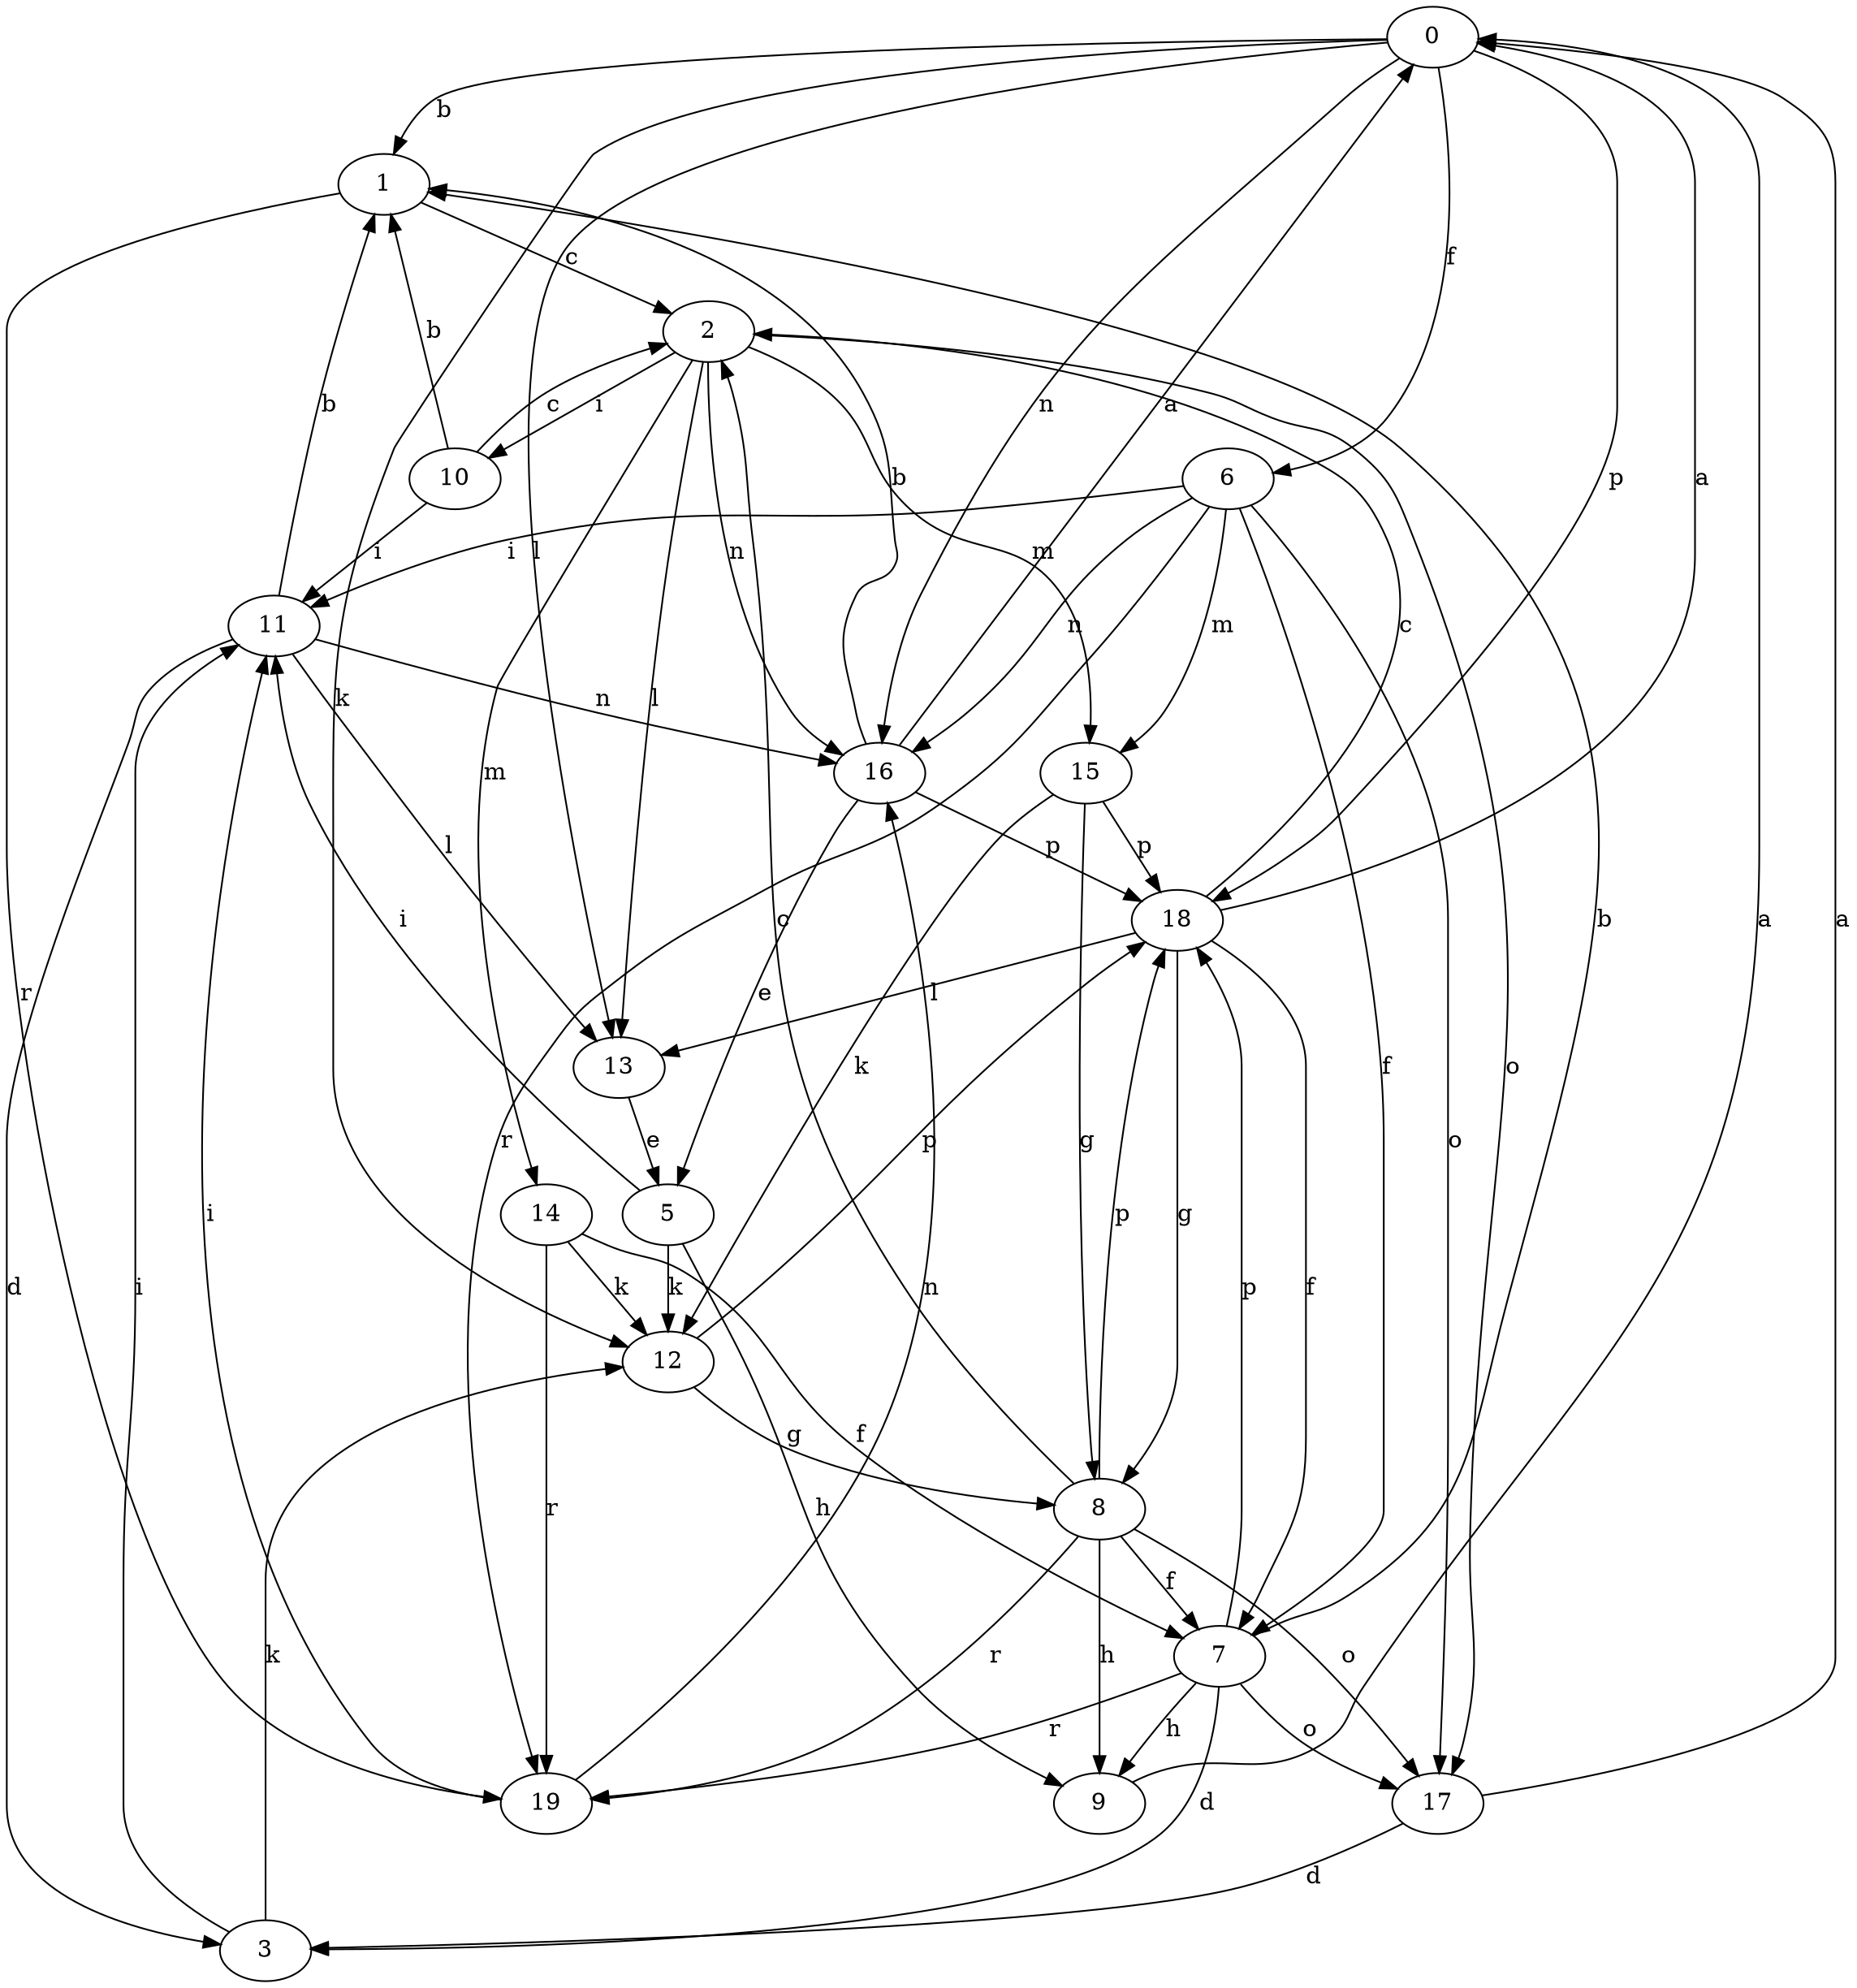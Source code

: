 strict digraph  {
0;
1;
2;
3;
5;
6;
7;
8;
9;
10;
11;
12;
13;
14;
15;
16;
17;
18;
19;
0 -> 1  [label=b];
0 -> 6  [label=f];
0 -> 12  [label=k];
0 -> 13  [label=l];
0 -> 16  [label=n];
0 -> 18  [label=p];
1 -> 2  [label=c];
1 -> 19  [label=r];
2 -> 10  [label=i];
2 -> 13  [label=l];
2 -> 14  [label=m];
2 -> 15  [label=m];
2 -> 16  [label=n];
2 -> 17  [label=o];
3 -> 11  [label=i];
3 -> 12  [label=k];
5 -> 9  [label=h];
5 -> 11  [label=i];
5 -> 12  [label=k];
6 -> 7  [label=f];
6 -> 11  [label=i];
6 -> 15  [label=m];
6 -> 16  [label=n];
6 -> 17  [label=o];
6 -> 19  [label=r];
7 -> 1  [label=b];
7 -> 3  [label=d];
7 -> 9  [label=h];
7 -> 17  [label=o];
7 -> 18  [label=p];
7 -> 19  [label=r];
8 -> 2  [label=c];
8 -> 7  [label=f];
8 -> 9  [label=h];
8 -> 17  [label=o];
8 -> 18  [label=p];
8 -> 19  [label=r];
9 -> 0  [label=a];
10 -> 1  [label=b];
10 -> 2  [label=c];
10 -> 11  [label=i];
11 -> 1  [label=b];
11 -> 3  [label=d];
11 -> 13  [label=l];
11 -> 16  [label=n];
12 -> 8  [label=g];
12 -> 18  [label=p];
13 -> 5  [label=e];
14 -> 7  [label=f];
14 -> 12  [label=k];
14 -> 19  [label=r];
15 -> 8  [label=g];
15 -> 12  [label=k];
15 -> 18  [label=p];
16 -> 0  [label=a];
16 -> 1  [label=b];
16 -> 5  [label=e];
16 -> 18  [label=p];
17 -> 0  [label=a];
17 -> 3  [label=d];
18 -> 0  [label=a];
18 -> 2  [label=c];
18 -> 7  [label=f];
18 -> 8  [label=g];
18 -> 13  [label=l];
19 -> 11  [label=i];
19 -> 16  [label=n];
}
